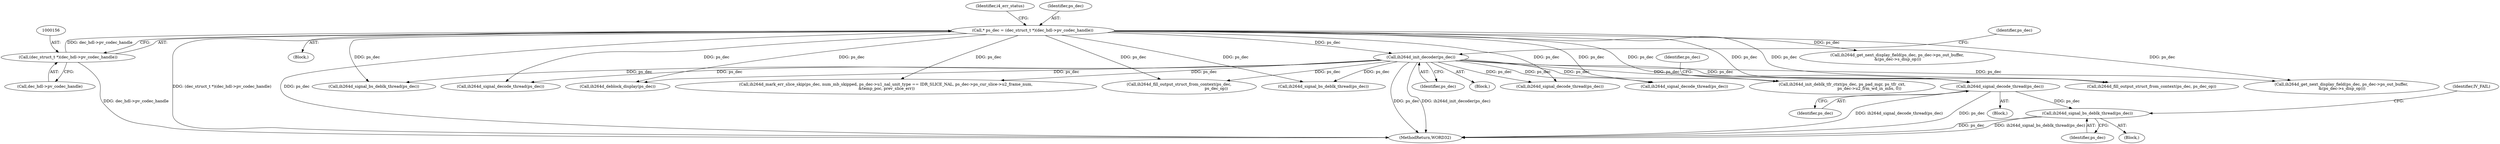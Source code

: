 digraph "0_Android_33ef7de9ddc8ea7eb9cbc440d1cf89957a0c267b@API" {
"1001189" [label="(Call,ih264d_signal_decode_thread(ps_dec))"];
"1000896" [label="(Call,ih264d_init_decoder(ps_dec))"];
"1000153" [label="(Call,* ps_dec = (dec_struct_t *)(dec_hdl->pv_codec_handle))"];
"1000155" [label="(Call,(dec_struct_t *)(dec_hdl->pv_codec_handle))"];
"1001198" [label="(Call,ih264d_signal_bs_deblk_thread(ps_dec))"];
"1002024" [label="(Call,ih264d_signal_bs_deblk_thread(ps_dec))"];
"1000900" [label="(Identifier,ps_dec)"];
"1001190" [label="(Identifier,ps_dec)"];
"1000162" [label="(Identifier,i4_err_status)"];
"1000155" [label="(Call,(dec_struct_t *)(dec_hdl->pv_codec_handle))"];
"1000151" [label="(Block,)"];
"1002186" [label="(MethodReturn,WORD32)"];
"1000153" [label="(Call,* ps_dec = (dec_struct_t *)(dec_hdl->pv_codec_handle))"];
"1000154" [label="(Identifier,ps_dec)"];
"1000897" [label="(Identifier,ps_dec)"];
"1000896" [label="(Call,ih264d_init_decoder(ps_dec))"];
"1001189" [label="(Call,ih264d_signal_decode_thread(ps_dec))"];
"1001609" [label="(Call,ih264d_signal_decode_thread(ps_dec))"];
"1001902" [label="(Call,ih264d_deblock_display(ps_dec))"];
"1001556" [label="(Call,ih264d_mark_err_slice_skip(ps_dec, num_mb_skipped, ps_dec->u1_nal_unit_type == IDR_SLICE_NAL, ps_dec->ps_cur_slice->u2_frame_num,\n &temp_poc, prev_slice_err))"];
"1001253" [label="(Call,ih264d_fill_output_struct_from_context(ps_dec,\n                                                           ps_dec_op))"];
"1001840" [label="(Call,ih264d_signal_bs_deblk_thread(ps_dec))"];
"1000895" [label="(Block,)"];
"1001194" [label="(Identifier,ps_dec)"];
"1001406" [label="(Call,ih264d_signal_decode_thread(ps_dec))"];
"1001197" [label="(Block,)"];
"1001732" [label="(Call,ih264d_signal_decode_thread(ps_dec))"];
"1001698" [label="(Call,ih264d_init_deblk_tfr_ctxt(ps_dec, ps_pad_mgr, ps_tfr_cxt,\n                                           ps_dec->u2_frm_wd_in_mbs, 0))"];
"1000157" [label="(Call,dec_hdl->pv_codec_handle)"];
"1001201" [label="(Identifier,IV_FAIL)"];
"1002066" [label="(Call,ih264d_fill_output_struct_from_context(ps_dec, ps_dec_op))"];
"1002038" [label="(Call,ih264d_get_next_display_field(ps_dec, ps_dec->ps_out_buffer,\n &(ps_dec->s_disp_op)))"];
"1001155" [label="(Block,)"];
"1001198" [label="(Call,ih264d_signal_bs_deblk_thread(ps_dec))"];
"1001199" [label="(Identifier,ps_dec)"];
"1000713" [label="(Call,ih264d_get_next_display_field(ps_dec, ps_dec->ps_out_buffer,\n &(ps_dec->s_disp_op)))"];
"1001189" -> "1001155"  [label="AST: "];
"1001189" -> "1001190"  [label="CFG: "];
"1001190" -> "1001189"  [label="AST: "];
"1001194" -> "1001189"  [label="CFG: "];
"1001189" -> "1002186"  [label="DDG: ih264d_signal_decode_thread(ps_dec)"];
"1001189" -> "1002186"  [label="DDG: ps_dec"];
"1000896" -> "1001189"  [label="DDG: ps_dec"];
"1000153" -> "1001189"  [label="DDG: ps_dec"];
"1001189" -> "1001198"  [label="DDG: ps_dec"];
"1000896" -> "1000895"  [label="AST: "];
"1000896" -> "1000897"  [label="CFG: "];
"1000897" -> "1000896"  [label="AST: "];
"1000900" -> "1000896"  [label="CFG: "];
"1000896" -> "1002186"  [label="DDG: ps_dec"];
"1000896" -> "1002186"  [label="DDG: ih264d_init_decoder(ps_dec)"];
"1000153" -> "1000896"  [label="DDG: ps_dec"];
"1000896" -> "1001253"  [label="DDG: ps_dec"];
"1000896" -> "1001406"  [label="DDG: ps_dec"];
"1000896" -> "1001556"  [label="DDG: ps_dec"];
"1000896" -> "1001609"  [label="DDG: ps_dec"];
"1000896" -> "1001698"  [label="DDG: ps_dec"];
"1000896" -> "1001732"  [label="DDG: ps_dec"];
"1000896" -> "1001840"  [label="DDG: ps_dec"];
"1000896" -> "1001902"  [label="DDG: ps_dec"];
"1000896" -> "1002024"  [label="DDG: ps_dec"];
"1000896" -> "1002038"  [label="DDG: ps_dec"];
"1000896" -> "1002066"  [label="DDG: ps_dec"];
"1000153" -> "1000151"  [label="AST: "];
"1000153" -> "1000155"  [label="CFG: "];
"1000154" -> "1000153"  [label="AST: "];
"1000155" -> "1000153"  [label="AST: "];
"1000162" -> "1000153"  [label="CFG: "];
"1000153" -> "1002186"  [label="DDG: (dec_struct_t *)(dec_hdl->pv_codec_handle)"];
"1000153" -> "1002186"  [label="DDG: ps_dec"];
"1000155" -> "1000153"  [label="DDG: dec_hdl->pv_codec_handle"];
"1000153" -> "1000713"  [label="DDG: ps_dec"];
"1000153" -> "1001253"  [label="DDG: ps_dec"];
"1000153" -> "1001406"  [label="DDG: ps_dec"];
"1000153" -> "1001556"  [label="DDG: ps_dec"];
"1000153" -> "1001609"  [label="DDG: ps_dec"];
"1000153" -> "1001698"  [label="DDG: ps_dec"];
"1000153" -> "1001732"  [label="DDG: ps_dec"];
"1000153" -> "1001840"  [label="DDG: ps_dec"];
"1000153" -> "1001902"  [label="DDG: ps_dec"];
"1000153" -> "1002024"  [label="DDG: ps_dec"];
"1000153" -> "1002038"  [label="DDG: ps_dec"];
"1000153" -> "1002066"  [label="DDG: ps_dec"];
"1000155" -> "1000157"  [label="CFG: "];
"1000156" -> "1000155"  [label="AST: "];
"1000157" -> "1000155"  [label="AST: "];
"1000155" -> "1002186"  [label="DDG: dec_hdl->pv_codec_handle"];
"1001198" -> "1001197"  [label="AST: "];
"1001198" -> "1001199"  [label="CFG: "];
"1001199" -> "1001198"  [label="AST: "];
"1001201" -> "1001198"  [label="CFG: "];
"1001198" -> "1002186"  [label="DDG: ps_dec"];
"1001198" -> "1002186"  [label="DDG: ih264d_signal_bs_deblk_thread(ps_dec)"];
}
